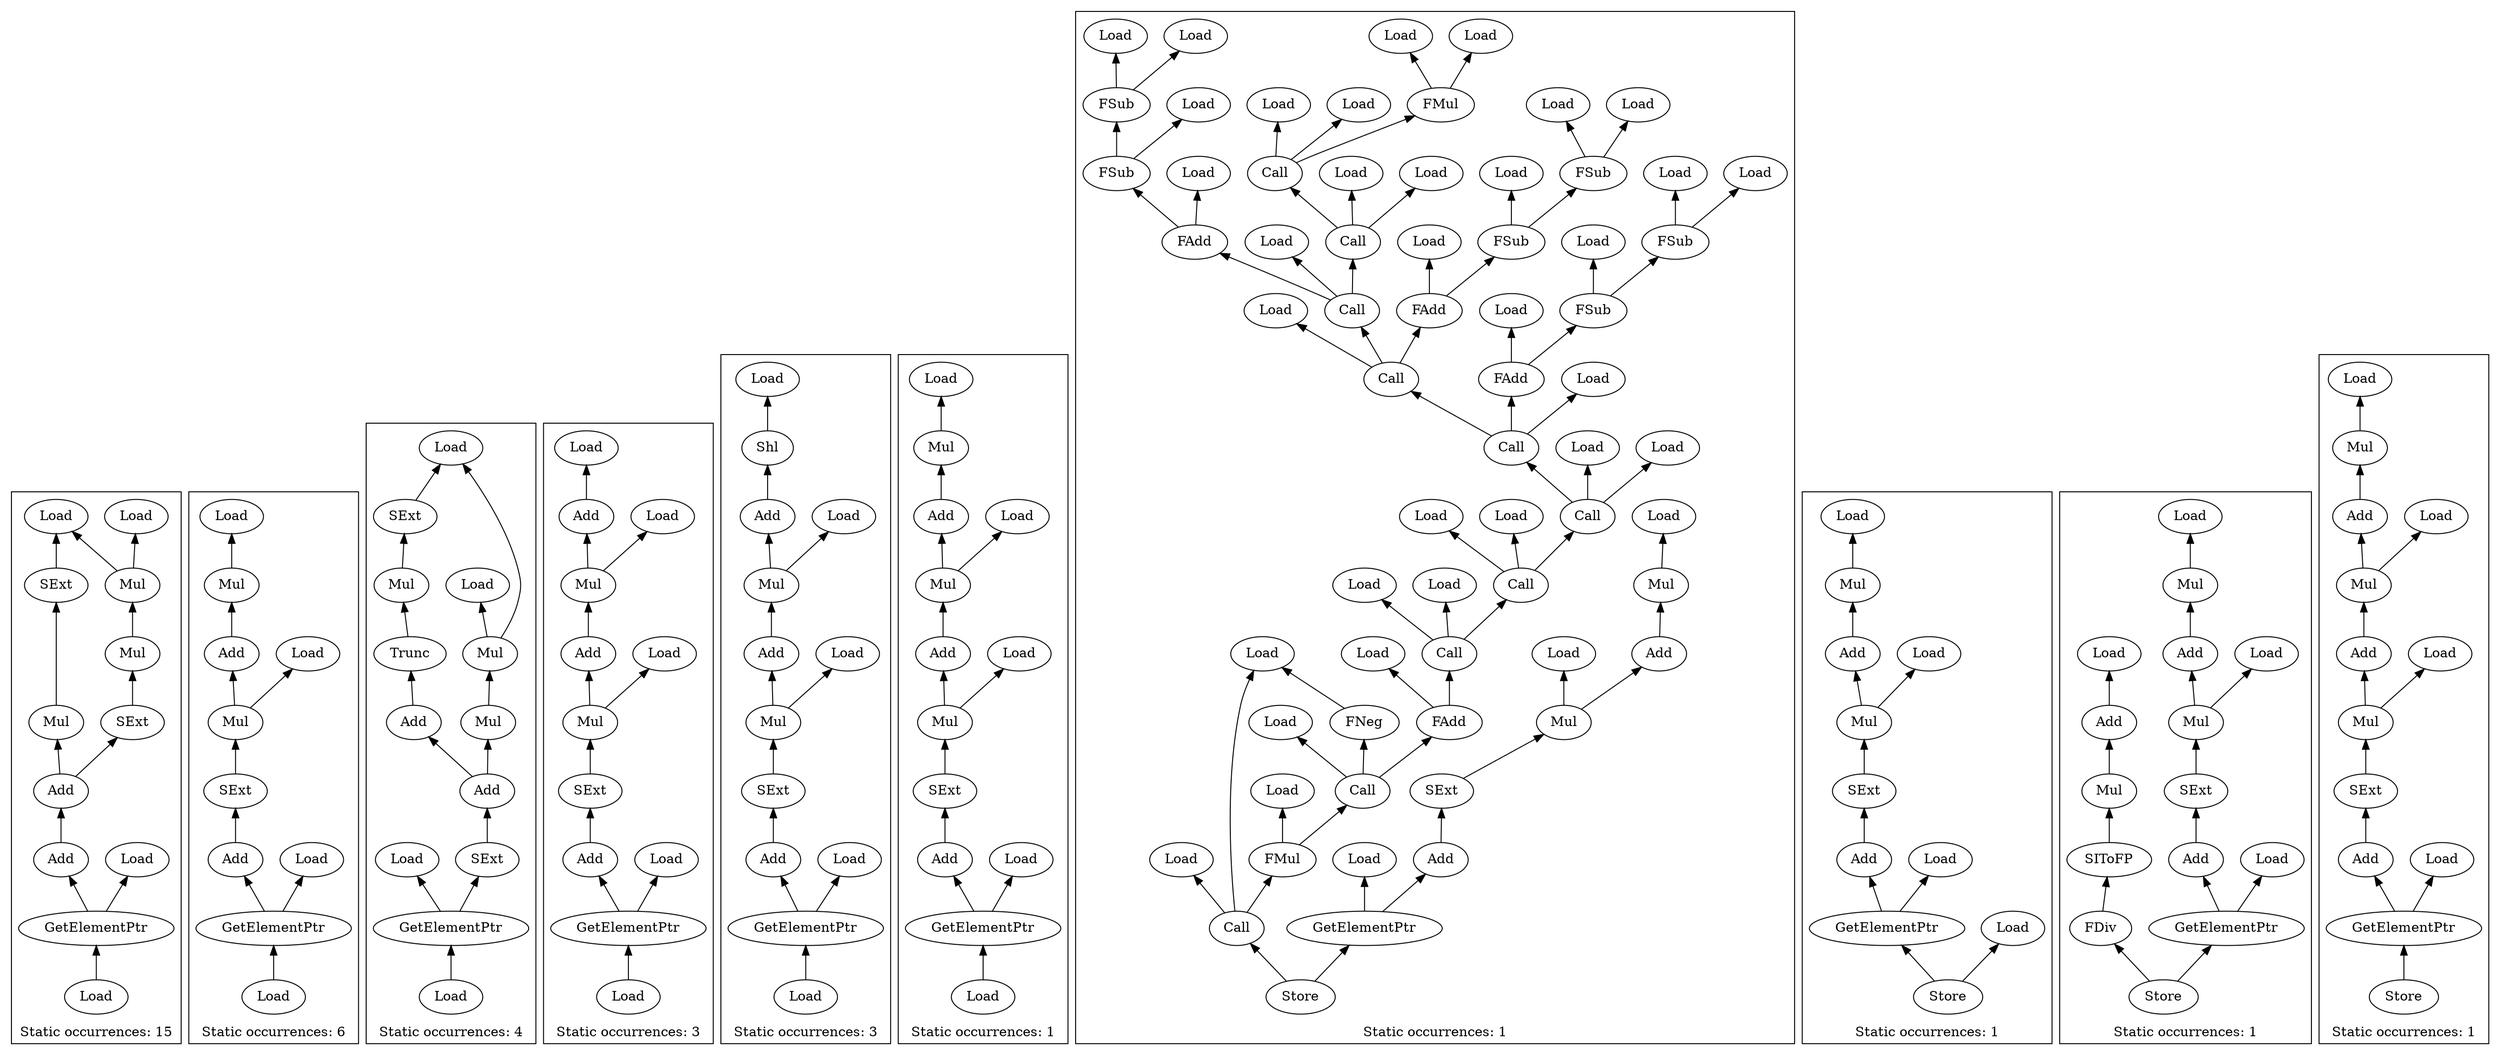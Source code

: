 strict digraph {
rankdir=BT
subgraph {
"0_832" [label="Add"]
"0_722" [label="Add"]
"0_832" -> "0_722"
"0_721" [label="Mul"]
"0_722" -> "0_721"
"0_687" [label="SExt"]
"0_722" -> "0_687"
"0_833" [label="GetElementPtr"]
"0_833" -> "0_832"
"0_720" [label="Load"]
"0_833" -> "0_720"
"0_834" [label="Load"]
"0_834" -> "0_833"
"0_634" [label="Mul"]
"0_617" [label="Load"]
"0_634" -> "0_617"
"0_621" [label="Load"]
"0_634" -> "0_621"
"0_680" [label="Mul"]
"0_680" -> "0_634"
"0_655" [label="SExt"]
"0_721" -> "0_655"
"0_655" -> "0_621"
"0_687" -> "0_680"
cluster=true
label=<Static occurrences: 15>
}
subgraph {
"1_718" [label="Add"]
"1_716" [label="Mul"]
"1_718" -> "1_716"
"1_829" [label="Add"]
"1_807" [label="SExt"]
"1_829" -> "1_807"
"1_830" [label="GetElementPtr"]
"1_830" -> "1_829"
"1_712" [label="Load"]
"1_830" -> "1_712"
"1_831" [label="Load"]
"1_831" -> "1_830"
"1_719" [label="Mul"]
"1_719" -> "1_718"
"1_714" [label="Load"]
"1_716" -> "1_714"
"1_715" [label="Load"]
"1_719" -> "1_715"
"1_807" -> "1_719"
cluster=true
label=<Static occurrences: 6>
}
subgraph {
"2_856" [label="Add"]
"2_855" [label="Add"]
"2_856" -> "2_855"
"2_680" [label="Mul"]
"2_856" -> "2_680"
"2_820" [label="Trunc"]
"2_855" -> "2_820"
"2_858" [label="GetElementPtr"]
"2_720" [label="Load"]
"2_858" -> "2_720"
"2_857" [label="SExt"]
"2_858" -> "2_857"
"2_859" [label="Load"]
"2_859" -> "2_858"
"2_634" [label="Mul"]
"2_617" [label="Load"]
"2_634" -> "2_617"
"2_621" [label="Load"]
"2_634" -> "2_621"
"2_680" -> "2_634"
"2_729" [label="Mul"]
"2_656" [label="SExt"]
"2_729" -> "2_656"
"2_857" -> "2_856"
"2_656" -> "2_621"
"2_820" -> "2_729"
cluster=true
label=<Static occurrences: 4>
}
subgraph {
"3_723" [label="Add"]
"3_713" [label="Load"]
"3_723" -> "3_713"
"3_726" [label="Add"]
"3_724" [label="Mul"]
"3_726" -> "3_724"
"3_835" [label="Add"]
"3_808" [label="SExt"]
"3_835" -> "3_808"
"3_836" [label="GetElementPtr"]
"3_836" -> "3_835"
"3_712" [label="Load"]
"3_836" -> "3_712"
"3_837" [label="Load"]
"3_837" -> "3_836"
"3_727" [label="Mul"]
"3_727" -> "3_726"
"3_724" -> "3_723"
"3_714" [label="Load"]
"3_724" -> "3_714"
"3_715" [label="Load"]
"3_727" -> "3_715"
"3_808" -> "3_727"
cluster=true
label=<Static occurrences: 3>
}
subgraph {
"4_735" [label="Add"]
"4_733" [label="Mul"]
"4_735" -> "4_733"
"4_843" [label="Add"]
"4_809" [label="SExt"]
"4_843" -> "4_809"
"4_732" [label="Add"]
"4_731" [label="Shl"]
"4_732" -> "4_731"
"4_844" [label="GetElementPtr"]
"4_844" -> "4_843"
"4_712" [label="Load"]
"4_844" -> "4_712"
"4_845" [label="Load"]
"4_845" -> "4_844"
"4_733" -> "4_732"
"4_736" [label="Mul"]
"4_736" -> "4_735"
"4_714" [label="Load"]
"4_733" -> "4_714"
"4_715" [label="Load"]
"4_736" -> "4_715"
"4_809" -> "4_736"
"4_713" [label="Load"]
"4_731" -> "4_713"
cluster=true
label=<Static occurrences: 3>
}
subgraph {
"5_791" [label="Add"]
"5_789" [label="Mul"]
"5_791" -> "5_789"
"5_788" [label="Add"]
"5_787" [label="Mul"]
"5_788" -> "5_787"
"5_947" [label="Add"]
"5_817" [label="SExt"]
"5_947" -> "5_817"
"5_948" [label="GetElementPtr"]
"5_948" -> "5_947"
"5_712" [label="Load"]
"5_948" -> "5_712"
"5_949" [label="Load"]
"5_949" -> "5_948"
"5_792" [label="Mul"]
"5_792" -> "5_791"
"5_789" -> "5_788"
"5_713" [label="Load"]
"5_787" -> "5_713"
"5_714" [label="Load"]
"5_789" -> "5_714"
"5_715" [label="Load"]
"5_792" -> "5_715"
"5_817" -> "5_792"
cluster=true
label=<Static occurrences: 1>
}
subgraph {
"6_805" [label="Add"]
"6_803" [label="Mul"]
"6_805" -> "6_803"
"6_964" [label="Add"]
"6_819" [label="SExt"]
"6_964" -> "6_819"
"6_941" [label="Call"]
"6_934" [label="Call"]
"6_941" -> "6_934"
"6_881" [label="Call"]
"6_850" [label="Call"]
"6_881" -> "6_850"
"6_927" [label="Call"]
"6_934" -> "6_927"
"6_920" [label="Call"]
"6_927" -> "6_920"
"6_842" [label="Call"]
"6_850" -> "6_842"
"6_901" [label="Call"]
"6_901" -> "6_881"
"6_920" -> "6_901"
"6_954" [label="Call"]
"6_953" [label="FNeg"]
"6_954" -> "6_953"
"6_945" [label="FAdd"]
"6_954" -> "6_945"
"6_919" [label="FAdd"]
"6_920" -> "6_919"
"6_880" [label="FAdd"]
"6_881" -> "6_880"
"6_900" [label="FAdd"]
"6_901" -> "6_900"
"6_963" [label="Call"]
"6_958" [label="FMul"]
"6_963" -> "6_958"
"6_841" [label="FMul"]
"6_842" -> "6_841"
"6_853" [label="Load"]
"6_881" -> "6_853"
"6_940" [label="Load"]
"6_941" -> "6_940"
"6_923" [label="Load"]
"6_927" -> "6_923"
"6_845" [label="Load"]
"6_850" -> "6_845"
"6_937" [label="Load"]
"6_941" -> "6_937"
"6_926" [label="Load"]
"6_927" -> "6_926"
"6_904" [label="Load"]
"6_920" -> "6_904"
"6_952" [label="Load"]
"6_963" -> "6_952"
"6_884" [label="Load"]
"6_901" -> "6_884"
"6_933" [label="Load"]
"6_934" -> "6_933"
"6_962" [label="Load"]
"6_963" -> "6_962"
"6_849" [label="Load"]
"6_850" -> "6_849"
"6_831" [label="Load"]
"6_842" -> "6_831"
"6_949" [label="Load"]
"6_954" -> "6_949"
"6_834" [label="Load"]
"6_842" -> "6_834"
"6_930" [label="Load"]
"6_934" -> "6_930"
"6_953" -> "6_952"
"6_945" -> "6_941"
"6_896" [label="FSub"]
"6_900" -> "6_896"
"6_873" [label="FSub"]
"6_880" -> "6_873"
"6_915" [label="FSub"]
"6_919" -> "6_915"
"6_879" [label="Load"]
"6_880" -> "6_879"
"6_944" [label="Load"]
"6_945" -> "6_944"
"6_918" [label="Load"]
"6_919" -> "6_918"
"6_899" [label="Load"]
"6_900" -> "6_899"
"6_958" -> "6_954"
"6_837" [label="Load"]
"6_841" -> "6_837"
"6_840" [label="Load"]
"6_841" -> "6_840"
"6_957" [label="Load"]
"6_958" -> "6_957"
"6_911" [label="FSub"]
"6_915" -> "6_911"
"6_866" [label="FSub"]
"6_873" -> "6_866"
"6_891" [label="FSub"]
"6_896" -> "6_891"
"6_887" [label="Load"]
"6_891" -> "6_887"
"6_895" [label="Load"]
"6_896" -> "6_895"
"6_910" [label="Load"]
"6_911" -> "6_910"
"6_859" [label="Load"]
"6_866" -> "6_859"
"6_890" [label="Load"]
"6_891" -> "6_890"
"6_914" [label="Load"]
"6_915" -> "6_914"
"6_865" [label="Load"]
"6_866" -> "6_865"
"6_907" [label="Load"]
"6_911" -> "6_907"
"6_872" [label="Load"]
"6_873" -> "6_872"
"6_965" [label="GetElementPtr"]
"6_965" -> "6_964"
"6_800" [label="Load"]
"6_965" -> "6_800"
"6_806" [label="Mul"]
"6_806" -> "6_805"
"6_802" [label="Load"]
"6_806" -> "6_802"
"6_801" [label="Load"]
"6_803" -> "6_801"
"6_819" -> "6_806"
"6_966" [label="Store"]
"6_966" -> "6_963"
"6_966" -> "6_965"
cluster=true
label=<Static occurrences: 1>
}
subgraph {
"7_1001" [label="Add"]
"7_986" [label="Mul"]
"7_1001" -> "7_986"
"7_1011" [label="Add"]
"7_1004" [label="SExt"]
"7_1011" -> "7_1004"
"7_1012" [label="GetElementPtr"]
"7_1012" -> "7_1011"
"7_999" [label="Load"]
"7_1012" -> "7_999"
"7_1002" [label="Mul"]
"7_1002" -> "7_1001"
"7_621" [label="Load"]
"7_1002" -> "7_621"
"7_617" [label="Load"]
"7_986" -> "7_617"
"7_1004" -> "7_1002"
"7_1013" [label="Store"]
"7_1013" -> "7_1012"
"7_1010" [label="Load"]
"7_1013" -> "7_1010"
cluster=true
label=<Static occurrences: 1>
}
subgraph {
"8_505" [label="Add"]
"8_497" [label="Load"]
"8_505" -> "8_497"
"8_528" [label="Add"]
"8_519" [label="Mul"]
"8_528" -> "8_519"
"8_534" [label="Add"]
"8_530" [label="SExt"]
"8_534" -> "8_530"
"8_518" [label="FDiv"]
"8_507" [label="SIToFP"]
"8_518" -> "8_507"
"8_535" [label="GetElementPtr"]
"8_535" -> "8_534"
"8_526" [label="Load"]
"8_535" -> "8_526"
"8_506" [label="Mul"]
"8_506" -> "8_505"
"8_529" [label="Mul"]
"8_529" -> "8_528"
"8_514" [label="Load"]
"8_529" -> "8_514"
"8_502" [label="Load"]
"8_519" -> "8_502"
"8_530" -> "8_529"
"8_507" -> "8_506"
"8_536" [label="Store"]
"8_536" -> "8_518"
"8_536" -> "8_535"
cluster=true
label=<Static occurrences: 1>
}
subgraph {
"9_572" [label="Add"]
"9_563" [label="Mul"]
"9_572" -> "9_563"
"9_582" [label="Add"]
"9_573" [label="Mul"]
"9_582" -> "9_573"
"9_588" [label="Add"]
"9_584" [label="SExt"]
"9_588" -> "9_584"
"9_589" [label="GetElementPtr"]
"9_589" -> "9_588"
"9_580" [label="Load"]
"9_589" -> "9_580"
"9_583" [label="Mul"]
"9_583" -> "9_582"
"9_573" -> "9_572"
"9_570" [label="Load"]
"9_583" -> "9_570"
"9_560" [label="Load"]
"9_573" -> "9_560"
"9_555" [label="Load"]
"9_563" -> "9_555"
"9_584" -> "9_583"
"9_590" [label="Store"]
"9_590" -> "9_589"
cluster=true
label=<Static occurrences: 1>
}
}
